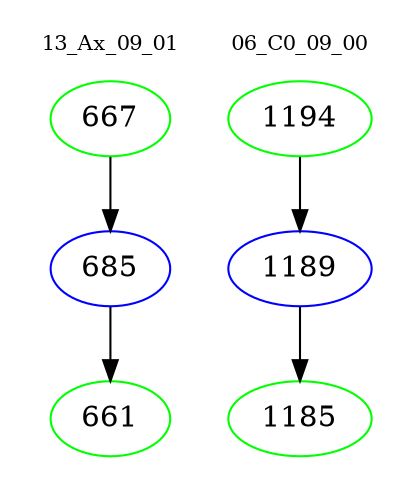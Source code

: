 digraph{
subgraph cluster_0 {
color = white
label = "13_Ax_09_01";
fontsize=10;
T0_667 [label="667", color="green"]
T0_667 -> T0_685 [color="black"]
T0_685 [label="685", color="blue"]
T0_685 -> T0_661 [color="black"]
T0_661 [label="661", color="green"]
}
subgraph cluster_1 {
color = white
label = "06_C0_09_00";
fontsize=10;
T1_1194 [label="1194", color="green"]
T1_1194 -> T1_1189 [color="black"]
T1_1189 [label="1189", color="blue"]
T1_1189 -> T1_1185 [color="black"]
T1_1185 [label="1185", color="green"]
}
}
